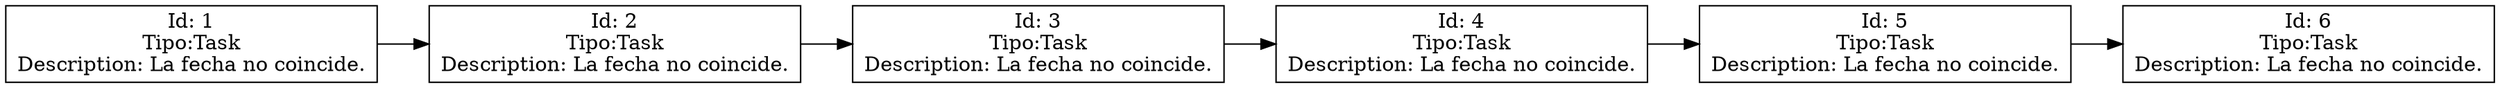 digraph A{
rankdir = LR;
node [shape = box label = "Id: 1\nTipo:Task\nDescription: La fecha no coincide."]1
node [shape = box label = "Id: 2\nTipo:Task\nDescription: La fecha no coincide."]2
node [shape = box label = "Id: 3\nTipo:Task\nDescription: La fecha no coincide."]3
node [shape = box label = "Id: 4\nTipo:Task\nDescription: La fecha no coincide."]4
node [shape = box label = "Id: 5\nTipo:Task\nDescription: La fecha no coincide."]5
node [shape = box label = "Id: 6\nTipo:Task\nDescription: La fecha no coincide."]6
1 -> 2
2 -> 3
3 -> 4
4 -> 5
5 -> 6
}